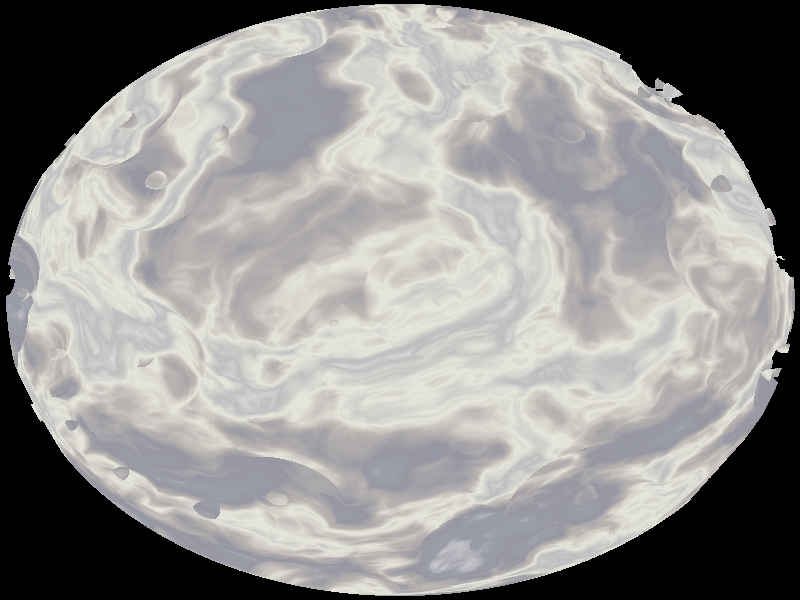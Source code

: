 
// Persistence of Vision Ray Tracer Scene Description File
// File: ?.pov
// Vers: 3
// Desc: Basic Scene Example
// Date: mm/dd/yy
// Auth: ?
//

#version 3

#include "colors.inc"
#include "stones.inc"


// Persistence of Vision Ray Tracer Scene Description File
// File: ?.pov
// Vers: 3
// Desc: Basic Scene Example
// Date: mm/dd/yy
// Auth: ?
//

#version 3

#include "colors.inc"

// ----------------------------------------
camera
{
  location  <0.0, 0, -3.2>
  direction 1.5*z
  right     x
  look_at   <0.0, 0.0,  0.0>
}

light_source
{
  0*x // light's position (translated below)
  color White*3
  translate <-30, 30,-30>
}

#declare	Cratere=torus{ 0.7 0.999 scale y*0.6}
#declare	R1=seed(0)

difference{
			sphere { 0, 1 }
			union
				{
#declare		Nb=0
#while			( Nb < 200 )
				object { Cratere scale	rand(R1)*0.1+0.01
						 translate y
						 rotate x*rand(R1)*360
						 rotate y*rand(R1)*360
						 rotate z*rand(R1)*360
					   }
				#declare	Nb=Nb+1
#end
				}

/*			pigment { bozo turbulence 2
					  colour_map { 	[0 color <0.45, 0.4, 0.1>]
					  				[0.1 0.1 color <0.45, 0.4, 0.1> color <0.55, 0.5, 0.2>]
					  				[0.1 color <0.55, 0.5, 0.2>]
									[0.5 color <0.65, 0.55, 0.3>]
					  			   [0.5  1 color <0.65, 0.55, 0.3> color <0.95, 0.85, 0.6>]
					  			}
					}
			finish { ambient 0.1 diffuse 0.6 crand 0.1 }*/
			texture { T_Grnt11a scale 2}

			rotate y*clock*360
			rotate x*-30
			}

